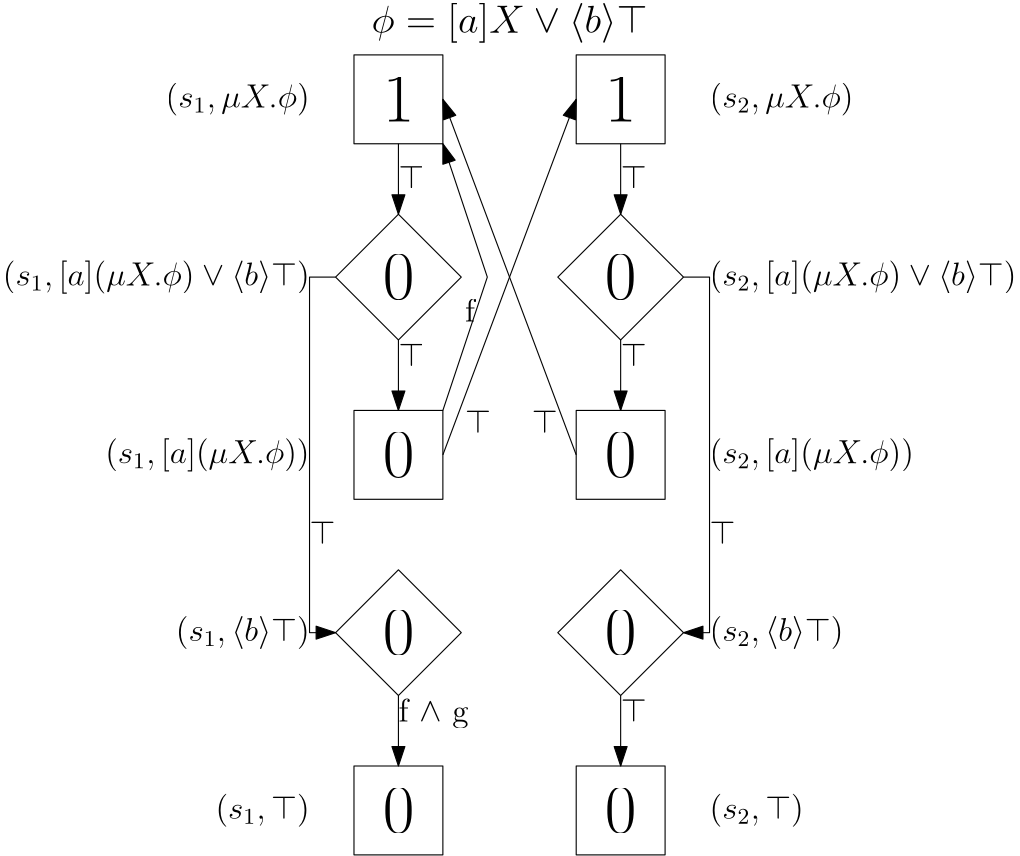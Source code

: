 <?xml version="1.0"?>
<!DOCTYPE ipe SYSTEM "ipe.dtd">
<ipe version="70206" creator="Ipe 7.2.7">
<info created="D:20190513152140" modified="D:20190627132520"/>
<ipestyle name="basic">
<symbol name="arrow/arc(spx)">
<path stroke="sym-stroke" fill="sym-stroke" pen="sym-pen">
0 0 m
-1 0.333 l
-1 -0.333 l
h
</path>
</symbol>
<symbol name="arrow/farc(spx)">
<path stroke="sym-stroke" fill="white" pen="sym-pen">
0 0 m
-1 0.333 l
-1 -0.333 l
h
</path>
</symbol>
<symbol name="arrow/ptarc(spx)">
<path stroke="sym-stroke" fill="sym-stroke" pen="sym-pen">
0 0 m
-1 0.333 l
-0.8 0 l
-1 -0.333 l
h
</path>
</symbol>
<symbol name="arrow/fptarc(spx)">
<path stroke="sym-stroke" fill="white" pen="sym-pen">
0 0 m
-1 0.333 l
-0.8 0 l
-1 -0.333 l
h
</path>
</symbol>
<symbol name="mark/circle(sx)" transformations="translations">
<path fill="sym-stroke">
0.6 0 0 0.6 0 0 e
0.4 0 0 0.4 0 0 e
</path>
</symbol>
<symbol name="mark/disk(sx)" transformations="translations">
<path fill="sym-stroke">
0.6 0 0 0.6 0 0 e
</path>
</symbol>
<symbol name="mark/fdisk(sfx)" transformations="translations">
<group>
<path fill="sym-fill">
0.5 0 0 0.5 0 0 e
</path>
<path fill="sym-stroke" fillrule="eofill">
0.6 0 0 0.6 0 0 e
0.4 0 0 0.4 0 0 e
</path>
</group>
</symbol>
<symbol name="mark/box(sx)" transformations="translations">
<path fill="sym-stroke" fillrule="eofill">
-0.6 -0.6 m
0.6 -0.6 l
0.6 0.6 l
-0.6 0.6 l
h
-0.4 -0.4 m
0.4 -0.4 l
0.4 0.4 l
-0.4 0.4 l
h
</path>
</symbol>
<symbol name="mark/square(sx)" transformations="translations">
<path fill="sym-stroke">
-0.6 -0.6 m
0.6 -0.6 l
0.6 0.6 l
-0.6 0.6 l
h
</path>
</symbol>
<symbol name="mark/fsquare(sfx)" transformations="translations">
<group>
<path fill="sym-fill">
-0.5 -0.5 m
0.5 -0.5 l
0.5 0.5 l
-0.5 0.5 l
h
</path>
<path fill="sym-stroke" fillrule="eofill">
-0.6 -0.6 m
0.6 -0.6 l
0.6 0.6 l
-0.6 0.6 l
h
-0.4 -0.4 m
0.4 -0.4 l
0.4 0.4 l
-0.4 0.4 l
h
</path>
</group>
</symbol>
<symbol name="mark/cross(sx)" transformations="translations">
<group>
<path fill="sym-stroke">
-0.43 -0.57 m
0.57 0.43 l
0.43 0.57 l
-0.57 -0.43 l
h
</path>
<path fill="sym-stroke">
-0.43 0.57 m
0.57 -0.43 l
0.43 -0.57 l
-0.57 0.43 l
h
</path>
</group>
</symbol>
<symbol name="arrow/fnormal(spx)">
<path stroke="sym-stroke" fill="white" pen="sym-pen">
0 0 m
-1 0.333 l
-1 -0.333 l
h
</path>
</symbol>
<symbol name="arrow/pointed(spx)">
<path stroke="sym-stroke" fill="sym-stroke" pen="sym-pen">
0 0 m
-1 0.333 l
-0.8 0 l
-1 -0.333 l
h
</path>
</symbol>
<symbol name="arrow/fpointed(spx)">
<path stroke="sym-stroke" fill="white" pen="sym-pen">
0 0 m
-1 0.333 l
-0.8 0 l
-1 -0.333 l
h
</path>
</symbol>
<symbol name="arrow/linear(spx)">
<path stroke="sym-stroke" pen="sym-pen">
-1 0.333 m
0 0 l
-1 -0.333 l
</path>
</symbol>
<symbol name="arrow/fdouble(spx)">
<path stroke="sym-stroke" fill="white" pen="sym-pen">
0 0 m
-1 0.333 l
-1 -0.333 l
h
-1 0 m
-2 0.333 l
-2 -0.333 l
h
</path>
</symbol>
<symbol name="arrow/double(spx)">
<path stroke="sym-stroke" fill="sym-stroke" pen="sym-pen">
0 0 m
-1 0.333 l
-1 -0.333 l
h
-1 0 m
-2 0.333 l
-2 -0.333 l
h
</path>
</symbol>
<pen name="heavier" value="0.8"/>
<pen name="fat" value="1.2"/>
<pen name="ultrafat" value="2"/>
<symbolsize name="large" value="5"/>
<symbolsize name="small" value="2"/>
<symbolsize name="tiny" value="1.1"/>
<arrowsize name="large" value="10"/>
<arrowsize name="small" value="5"/>
<arrowsize name="tiny" value="3"/>
<color name="red" value="1 0 0"/>
<color name="green" value="0 1 0"/>
<color name="blue" value="0 0 1"/>
<color name="yellow" value="1 1 0"/>
<color name="orange" value="1 0.647 0"/>
<color name="gold" value="1 0.843 0"/>
<color name="purple" value="0.627 0.125 0.941"/>
<color name="gray" value="0.745"/>
<color name="brown" value="0.647 0.165 0.165"/>
<color name="navy" value="0 0 0.502"/>
<color name="pink" value="1 0.753 0.796"/>
<color name="seagreen" value="0.18 0.545 0.341"/>
<color name="turquoise" value="0.251 0.878 0.816"/>
<color name="violet" value="0.933 0.51 0.933"/>
<color name="darkblue" value="0 0 0.545"/>
<color name="darkcyan" value="0 0.545 0.545"/>
<color name="darkgray" value="0.663"/>
<color name="darkgreen" value="0 0.392 0"/>
<color name="darkmagenta" value="0.545 0 0.545"/>
<color name="darkorange" value="1 0.549 0"/>
<color name="darkred" value="0.545 0 0"/>
<color name="lightblue" value="0.678 0.847 0.902"/>
<color name="lightcyan" value="0.878 1 1"/>
<color name="lightgray" value="0.827"/>
<color name="lightgreen" value="0.565 0.933 0.565"/>
<color name="lightyellow" value="1 1 0.878"/>
<dashstyle name="dashed" value="[4] 0"/>
<dashstyle name="dotted" value="[1 3] 0"/>
<dashstyle name="dash dotted" value="[4 2 1 2] 0"/>
<dashstyle name="dash dot dotted" value="[4 2 1 2 1 2] 0"/>
<textsize name="large" value="\large"/>
<textsize name="Large" value="\Large"/>
<textsize name="LARGE" value="\LARGE"/>
<textsize name="huge" value="\huge"/>
<textsize name="Huge" value="\Huge"/>
<textsize name="small" value="\small"/>
<textsize name="footnote" value="\footnotesize"/>
<textsize name="tiny" value="\tiny"/>
<textstyle name="center" begin="\begin{center}" end="\end{center}"/>
<textstyle name="itemize" begin="\begin{itemize}" end="\end{itemize}"/>
<textstyle name="item" begin="\begin{itemize}\item{}" end="\end{itemize}"/>
<gridsize name="4 pts" value="4"/>
<gridsize name="8 pts (~3 mm)" value="8"/>
<gridsize name="16 pts (~6 mm)" value="16"/>
<gridsize name="32 pts (~12 mm)" value="32"/>
<gridsize name="10 pts (~3.5 mm)" value="10"/>
<gridsize name="20 pts (~7 mm)" value="20"/>
<gridsize name="14 pts (~5 mm)" value="14"/>
<gridsize name="28 pts (~10 mm)" value="28"/>
<gridsize name="56 pts (~20 mm)" value="56"/>
<anglesize name="90 deg" value="90"/>
<anglesize name="60 deg" value="60"/>
<anglesize name="45 deg" value="45"/>
<anglesize name="30 deg" value="30"/>
<anglesize name="22.5 deg" value="22.5"/>
<opacity name="10%" value="0.1"/>
<opacity name="30%" value="0.3"/>
<opacity name="50%" value="0.5"/>
<opacity name="75%" value="0.75"/>
<tiling name="falling" angle="-60" step="4" width="1"/>
<tiling name="rising" angle="30" step="4" width="1"/>
</ipestyle>
<page>
<layer name="alpha"/>
<view layers="alpha" active="alpha"/>
<path layer="alpha" matrix="1 0 0 1 64 0" stroke="black">
64 800 m
64 768 l
96 768 l
96 800 l
h
</path>
<text matrix="1 0 0 1 64 0" transformations="translations" pos="80 784" stroke="black" type="label" width="11.368" height="15.978" depth="0" halign="center" valign="center" size="Huge">1</text>
<path matrix="0.707107 -0.707107 0.707107 0.707107 -466.94 222.197" stroke="black">
64 800 m
64 768 l
96 768 l
96 800 l
h
</path>
<text matrix="1 0 0 1 64 0" transformations="translations" pos="80 720" stroke="black" type="label" width="11.368" height="15.978" depth="0" halign="center" valign="center" size="Huge">0</text>
<text matrix="1 0 0 1 48 -16" transformations="translations" pos="64 800" stroke="black" type="label" width="51.823" height="8.965" depth="2.99" halign="right" valign="center" size="large" style="math">(s_1, \mu X.\phi)</text>
<text matrix="1 0 0 1 48 -80" transformations="translations" pos="64 800" stroke="black" type="label" width="110.433" height="8.965" depth="2.99" halign="right" valign="center" size="large" style="math">(s_1, [a](\mu X.\phi) \vee \langle b \rangle \top)</text>
<path matrix="1 0 0 1 64 -128" stroke="black">
64 800 m
64 768 l
96 768 l
96 800 l
h
</path>
<text matrix="1 0 0 1 64 -128" transformations="translations" pos="80 784" stroke="black" type="label" width="11.368" height="15.978" depth="0" halign="center" valign="center" size="Huge">0</text>
<text matrix="1 0 0 1 48 -144" transformations="translations" pos="64 800" stroke="black" type="label" width="73.576" height="8.965" depth="2.99" halign="right" valign="center" size="large" style="math">(s_1, [a](\mu X.\phi))</text>
<path matrix="0.707107 -0.707107 0.707107 0.707107 -466.94 94.197" stroke="black">
64 800 m
64 768 l
96 768 l
96 800 l
h
</path>
<text matrix="1 0 0 1 64 -128" transformations="translations" pos="80 720" stroke="black" type="label" width="11.368" height="15.978" depth="0" halign="center" valign="center" size="Huge">0</text>
<text matrix="1 0 0 1 48 -208" transformations="translations" pos="64 800" stroke="black" type="label" width="48.169" height="8.965" depth="2.99" halign="right" valign="center" size="large" style="math">(s_1, \langle b \rangle \top)</text>
<path matrix="1 0 0 1 64 -256" stroke="black">
64 800 m
64 768 l
96 768 l
96 800 l
h
</path>
<text matrix="1 0 0 1 64 -256" transformations="translations" pos="80 784" stroke="black" type="label" width="11.368" height="15.978" depth="0" halign="center" valign="center" size="Huge">0</text>
<text matrix="1 0 0 1 48 -272" transformations="translations" pos="64 800" stroke="black" type="label" width="33.894" height="8.965" depth="2.99" halign="right" valign="center" size="large" style="math">(s_1, \top)</text>
<path stroke="black" arrow="normal/normal">
144 768 m
144 742.627 l
</path>
<path stroke="black" arrow="normal/normal">
144 697.373 m
144 672 l
</path>
<text matrix="1 0 0 1 192 -16" transformations="translations" pos="64 800" stroke="black" type="label" width="51.823" height="8.965" depth="2.99" valign="center" size="large" style="math">(s_2, \mu X.\phi)</text>
<text matrix="1 0 0 1 192 -80" transformations="translations" pos="64 800" stroke="black" type="label" width="110.433" height="8.965" depth="2.99" valign="center" size="large" style="math">(s_2, [a](\mu X.\phi)\vee \langle b \rangle \top)</text>
<text matrix="1 0 0 1 192 -144" transformations="translations" pos="64 800" stroke="black" type="label" width="73.576" height="8.965" depth="2.99" valign="center" size="large" style="math">(s_2, [a](\mu X.\phi))</text>
<text matrix="1 0 0 1 192 -208" transformations="translations" pos="64 800" stroke="black" type="label" width="48.169" height="8.965" depth="2.99" valign="center" size="large" style="math">(s_2, \langle b \rangle \top)</text>
<text matrix="1 0 0 1 192 -272" transformations="translations" pos="64 800" stroke="black" type="label" width="33.894" height="8.965" depth="2.99" valign="center" size="large" style="math">(s_2, \top)</text>
<path matrix="1 0 0 1 144 0" stroke="black">
64 800 m
64 768 l
96 768 l
96 800 l
h
</path>
<text matrix="1 0 0 1 144 0" transformations="translations" pos="80 784" stroke="black" type="label" width="11.368" height="15.978" depth="0" halign="center" valign="center" size="Huge">1</text>
<path matrix="0.707107 -0.707107 0.707107 0.707107 -386.94 222.197" stroke="black">
64 800 m
64 768 l
96 768 l
96 800 l
h
</path>
<text matrix="1 0 0 1 144 0" transformations="translations" pos="80 720" stroke="black" type="label" width="11.368" height="15.978" depth="0" halign="center" valign="center" size="Huge">0</text>
<path matrix="1 0 0 1 144 -128" stroke="black">
64 800 m
64 768 l
96 768 l
96 800 l
h
</path>
<text matrix="1 0 0 1 144 -128" transformations="translations" pos="80 784" stroke="black" type="label" width="11.368" height="15.978" depth="0" halign="center" valign="center" size="Huge">0</text>
<path matrix="0.707107 -0.707107 0.707107 0.707107 -386.94 94.197" stroke="black">
64 800 m
64 768 l
96 768 l
96 800 l
h
</path>
<text matrix="1 0 0 1 144 -128" transformations="translations" pos="80 720" stroke="black" type="label" width="11.368" height="15.978" depth="0" halign="center" valign="center" size="Huge">0</text>
<path matrix="1 0 0 1 144 -256" stroke="black">
64 800 m
64 768 l
96 768 l
96 800 l
h
</path>
<text matrix="1 0 0 1 144 -256" transformations="translations" pos="80 784" stroke="black" type="label" width="11.368" height="15.978" depth="0" halign="center" valign="center" size="Huge">0</text>
<path matrix="1 0 0 1 80 0" stroke="black" arrow="normal/normal">
144 768 m
144 742.627 l
</path>
<path matrix="1 0 0 1 80 0" stroke="black" arrow="normal/normal">
144 697.373 m
144 672 l
</path>
<text matrix="1 0 0 1 24 80" transformations="translations" pos="144 624" stroke="black" type="label" width="3.577" height="8.302" depth="0" valign="baseline" size="large">f</text>
<path matrix="1 0 0 1 0 64" stroke="black" arrow="normal/normal">
224 505.373 m
224 480 l
</path>
<text transformations="translations" pos="144 752" stroke="black" type="label" width="9.298" height="8.302" depth="0" valign="baseline" size="large" style="math">\top</text>
<text matrix="1 0 0 1 80 0" transformations="translations" pos="144 752" stroke="black" type="label" width="9.298" height="8.302" depth="0" valign="baseline" size="large" style="math">\top</text>
<text matrix="1 0 0 1 0 -64" transformations="translations" pos="144 752" stroke="black" type="label" width="9.298" height="8.302" depth="0" valign="baseline" size="large" style="math">\top</text>
<text matrix="1 0 0 1 -32 -128" transformations="translations" pos="144 752" stroke="black" type="label" width="9.298" height="8.302" depth="0" valign="baseline" size="large" style="math">\top</text>
<text matrix="1 0 0 1 112 -128" transformations="translations" pos="144 752" stroke="black" type="label" width="9.298" height="8.302" depth="0" valign="baseline" size="large" style="math">\top</text>
<text matrix="1 0 0 1 80 -192" transformations="translations" pos="144 752" stroke="black" type="label" width="9.298" height="8.302" depth="0" valign="baseline" size="large" style="math">\top</text>
<text matrix="1 0 0 1 80 -64" transformations="translations" pos="144 752" stroke="black" type="label" width="9.298" height="8.302" depth="0" valign="baseline" size="large" style="math">\top</text>
<path matrix="1 0 0 1 0 64" stroke="black" arrow="normal/normal">
144 505.373 m
144 480 l
</path>
<text matrix="1 0 0 1 0 -64" transformations="translations" pos="144 624" stroke="black" type="label" width="25.204" height="8.307" depth="2.32" valign="baseline" size="large">f $\wedge$ g</text>
<text transformations="translations" pos="184 808" stroke="black" type="label" width="99.402" height="10.756" depth="3.59" halign="center" valign="baseline" size="Large" style="math">\phi = [a]X \vee \langle b \rangle \top</text>
<path stroke="black" arrow="normal/normal">
160 656 m
208 784 l
</path>
<path stroke="black" arrow="normal/normal">
208 656 m
160 784 l
</path>
<path stroke="black" arrow="normal/normal">
160 672 m
176 720 l
160 768 l
</path>
<text matrix="1 0 0 1 24 -88" transformations="translations" pos="144 752" stroke="black" type="label" width="9.298" height="8.302" depth="0" valign="baseline" size="large" style="math">\top</text>
<text matrix="1 0 0 1 48 -88" transformations="translations" pos="144 752" stroke="black" type="label" width="9.298" height="8.302" depth="0" valign="baseline" size="large" style="math">\top</text>
<path stroke="black" arrow="normal/normal">
121.373 720 m
112 720 l
112 592 l
121.373 592 l
</path>
<path stroke="black" arrow="normal/normal">
246.628 720 m
256 720 l
256 592 l
246.628 592 l
</path>
</page>
</ipe>
